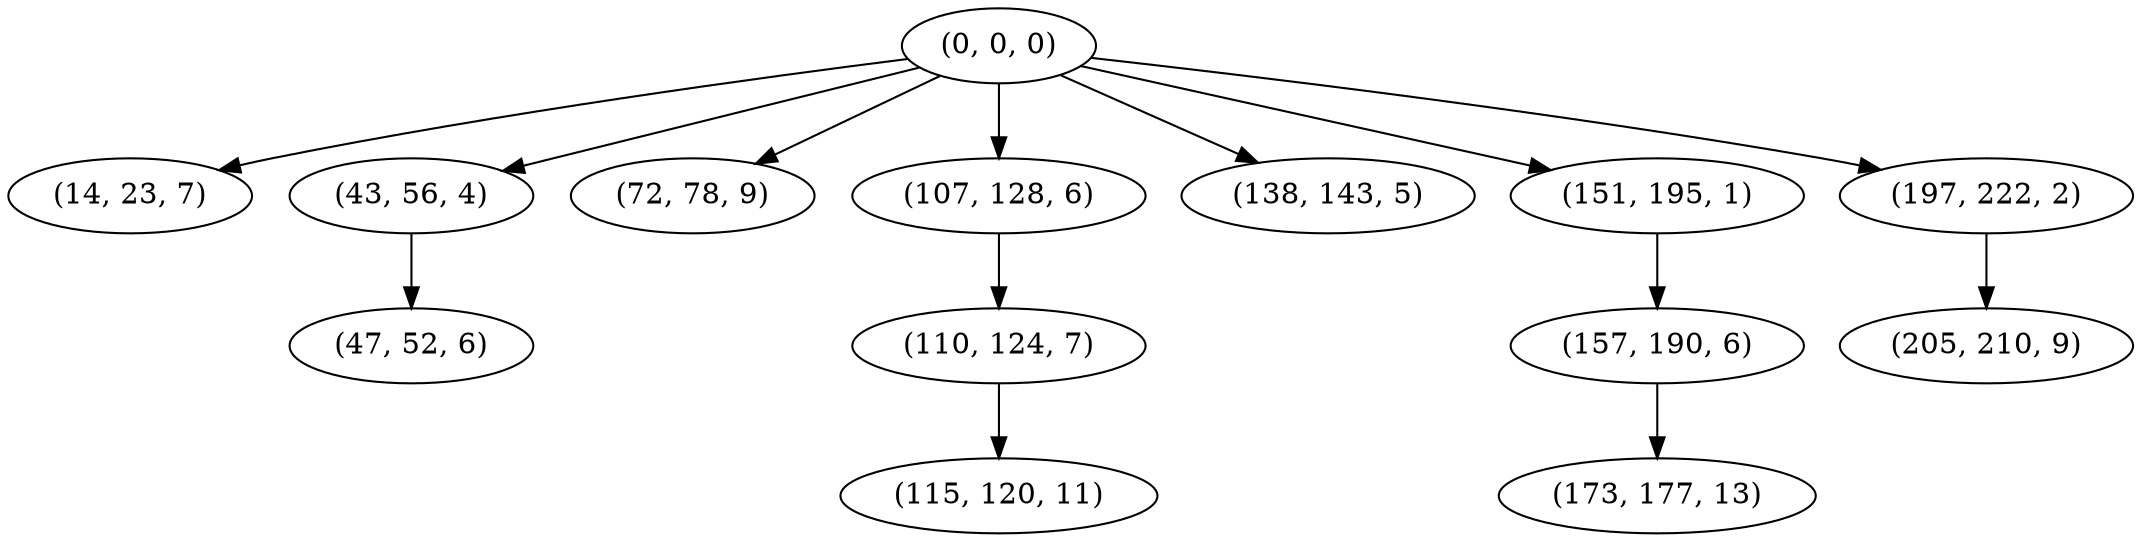 digraph tree {
    "(0, 0, 0)";
    "(14, 23, 7)";
    "(43, 56, 4)";
    "(47, 52, 6)";
    "(72, 78, 9)";
    "(107, 128, 6)";
    "(110, 124, 7)";
    "(115, 120, 11)";
    "(138, 143, 5)";
    "(151, 195, 1)";
    "(157, 190, 6)";
    "(173, 177, 13)";
    "(197, 222, 2)";
    "(205, 210, 9)";
    "(0, 0, 0)" -> "(14, 23, 7)";
    "(0, 0, 0)" -> "(43, 56, 4)";
    "(0, 0, 0)" -> "(72, 78, 9)";
    "(0, 0, 0)" -> "(107, 128, 6)";
    "(0, 0, 0)" -> "(138, 143, 5)";
    "(0, 0, 0)" -> "(151, 195, 1)";
    "(0, 0, 0)" -> "(197, 222, 2)";
    "(43, 56, 4)" -> "(47, 52, 6)";
    "(107, 128, 6)" -> "(110, 124, 7)";
    "(110, 124, 7)" -> "(115, 120, 11)";
    "(151, 195, 1)" -> "(157, 190, 6)";
    "(157, 190, 6)" -> "(173, 177, 13)";
    "(197, 222, 2)" -> "(205, 210, 9)";
}
